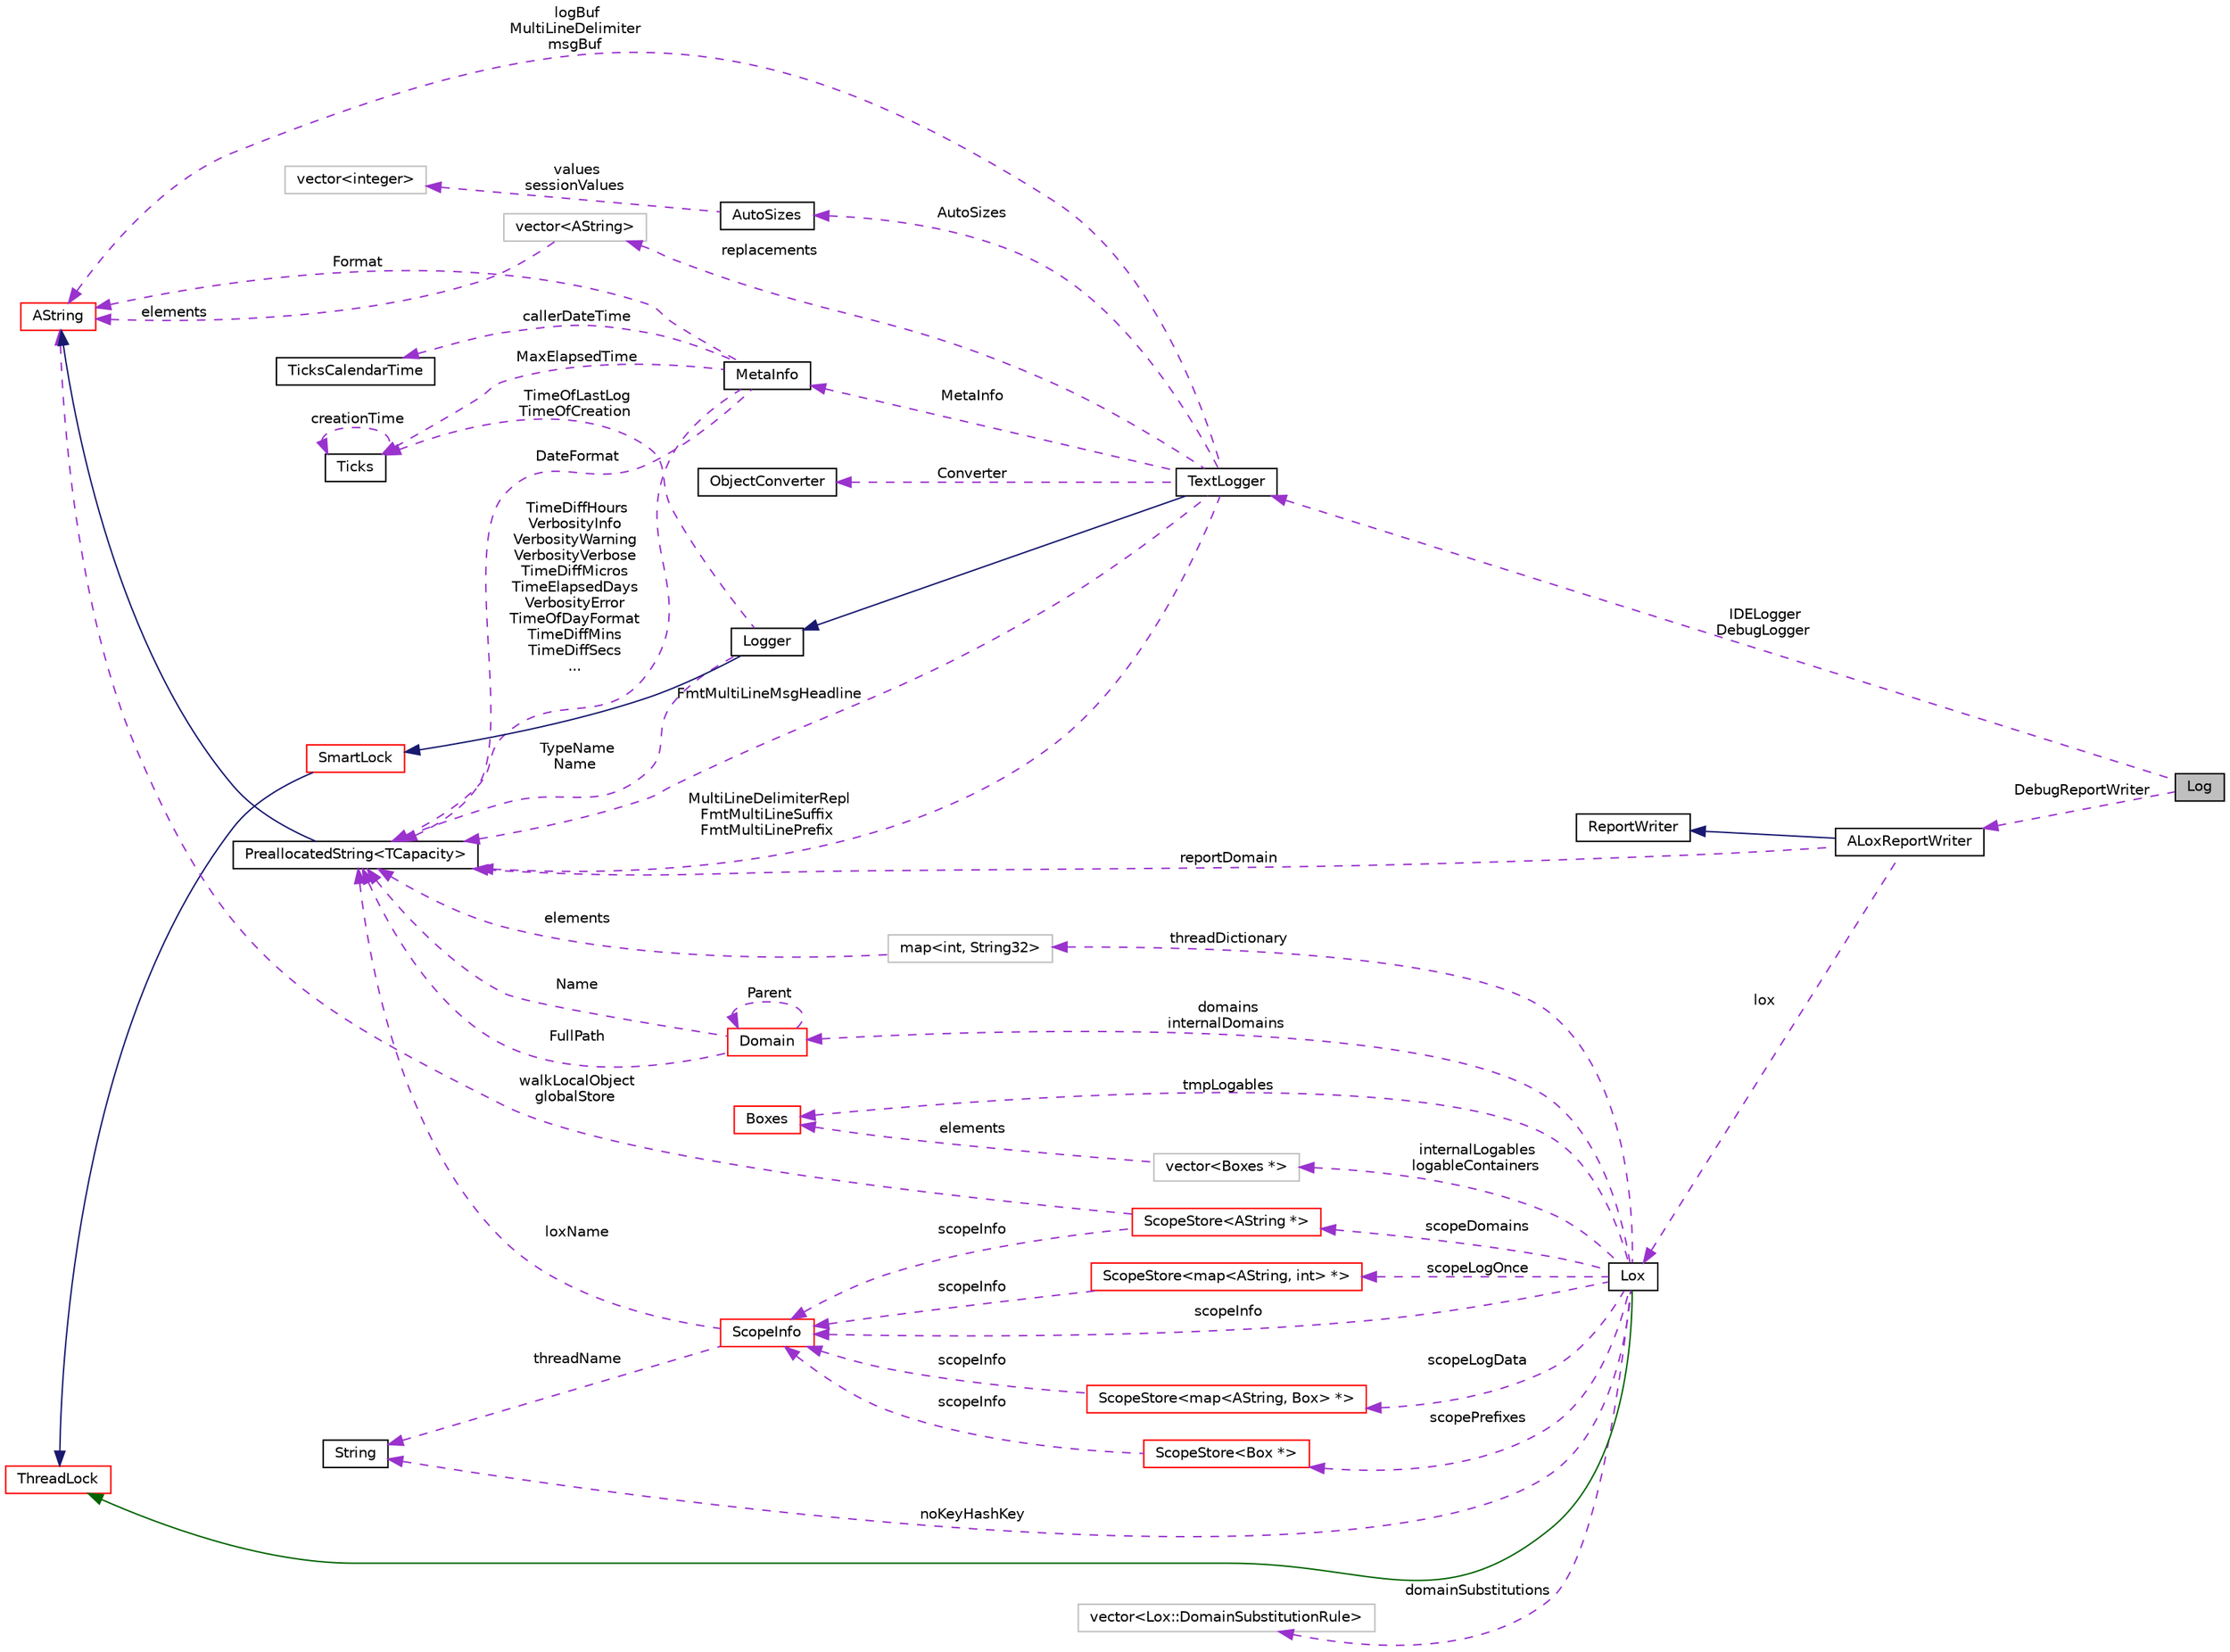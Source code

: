 digraph "Log"
{
  edge [fontname="Helvetica",fontsize="10",labelfontname="Helvetica",labelfontsize="10"];
  node [fontname="Helvetica",fontsize="10",shape=record];
  rankdir="LR";
  Node1 [label="Log",height=0.2,width=0.4,color="black", fillcolor="grey75", style="filled", fontcolor="black"];
  Node19 [label="vector\<AString\>",height=0.2,width=0.4,color="grey75", fillcolor="white", style="filled"];
  Node24 [label="vector\<integer\>",height=0.2,width=0.4,color="grey75", fillcolor="white", style="filled"];
  Node29 [label="ScopeStore\<map\<AString, Box\> *\>",height=0.2,width=0.4,color="red", fillcolor="white", style="filled",URL="$classaworx_1_1lox_1_1core_1_1ScopeStore.html"];
  Node48 [label="ScopeStore\<AString *\>",height=0.2,width=0.4,color="red", fillcolor="white", style="filled",URL="$classaworx_1_1lox_1_1core_1_1ScopeStore.html"];
  Node52 [label="ScopeStore\<Box *\>",height=0.2,width=0.4,color="red", fillcolor="white", style="filled",URL="$classaworx_1_1lox_1_1core_1_1ScopeStore.html"];
  Node56 [label="map\<int, String32\>",height=0.2,width=0.4,color="grey75", fillcolor="white", style="filled"];
  Node57 [label="vector\<Lox::DomainSubstitutionRule\>",height=0.2,width=0.4,color="grey75", fillcolor="white", style="filled"];
  Node59 [label="ScopeStore\<map\<AString, int\> *\>",height=0.2,width=0.4,color="red", fillcolor="white", style="filled",URL="$classaworx_1_1lox_1_1core_1_1ScopeStore.html"];
  Node64 [label="vector\<Boxes *\>",height=0.2,width=0.4,color="grey75", fillcolor="white", style="filled"];
  Node18 [label="PreallocatedString\<TCapacity\>",height=0.2,width=0.4,color="black", fillcolor="white", style="filled",URL="$classaworx_1_1lib_1_1strings_1_1PreallocatedString.html"];
  Node2 -> Node1 [dir="back",color="darkorchid3",fontsize="10",style="dashed",label=" IDELogger\nDebugLogger" ,fontname="Helvetica"];
  Node3 -> Node2 [dir="back",color="midnightblue",fontsize="10",style="solid",fontname="Helvetica"];
  Node4 -> Node3 [dir="back",color="midnightblue",fontsize="10",style="solid",fontname="Helvetica"];
  Node5 -> Node4 [dir="back",color="midnightblue",fontsize="10",style="solid",fontname="Helvetica"];
  Node5 -> Node28 [dir="back",color="darkgreen",fontsize="10",style="solid",fontname="Helvetica"];
  Node8 -> Node28 [dir="back",color="darkorchid3",fontsize="10",style="dashed",label=" noKeyHashKey" ,fontname="Helvetica"];
  Node8 -> Node30 [dir="back",color="darkorchid3",fontsize="10",style="dashed",label=" threadName" ,fontname="Helvetica"];
  Node13 -> Node2 [dir="back",color="darkorchid3",fontsize="10",style="dashed",label=" logBuf\nMultiLineDelimiter\nmsgBuf" ,fontname="Helvetica"];
  Node13 -> Node18 [dir="back",color="midnightblue",fontsize="10",style="solid",fontname="Helvetica"];
  Node13 -> Node19 [dir="back",color="darkorchid3",fontsize="10",style="dashed",label=" elements" ,fontname="Helvetica"];
  Node13 -> Node21 [dir="back",color="darkorchid3",fontsize="10",style="dashed",label=" Format" ,fontname="Helvetica"];
  Node13 -> Node48 [dir="back",color="darkorchid3",fontsize="10",style="dashed",label=" walkLocalObject\nglobalStore" ,fontname="Helvetica"];
  Node17 -> Node3 [dir="back",color="darkorchid3",fontsize="10",style="dashed",label=" TimeOfLastLog\nTimeOfCreation" ,fontname="Helvetica"];
  Node17 -> Node17 [dir="back",color="darkorchid3",fontsize="10",style="dashed",label=" creationTime" ,fontname="Helvetica"];
  Node17 -> Node21 [dir="back",color="darkorchid3",fontsize="10",style="dashed",label=" MaxElapsedTime" ,fontname="Helvetica"];
  Node18 -> Node2 [dir="back",color="darkorchid3",fontsize="10",style="dashed",label=" MultiLineDelimiterRepl\nFmtMultiLineSuffix\nFmtMultiLinePrefix" ,fontname="Helvetica"];
  Node18 -> Node2 [dir="back",color="darkorchid3",fontsize="10",style="dashed",label=" FmtMultiLineMsgHeadline" ,fontname="Helvetica"];
  Node18 -> Node3 [dir="back",color="darkorchid3",fontsize="10",style="dashed",label=" TypeName\nName" ,fontname="Helvetica"];
  Node18 -> Node21 [dir="back",color="darkorchid3",fontsize="10",style="dashed",label=" DateFormat" ,fontname="Helvetica"];
  Node18 -> Node21 [dir="back",color="darkorchid3",fontsize="10",style="dashed",label=" TimeDiffHours\nVerbosityInfo\nVerbosityWarning\nVerbosityVerbose\nTimeDiffMicros\nTimeElapsedDays\nVerbosityError\nTimeOfDayFormat\nTimeDiffMins\nTimeDiffSecs\n..." ,fontname="Helvetica"];
  Node18 -> Node26 [dir="back",color="darkorchid3",fontsize="10",style="dashed",label=" reportDomain" ,fontname="Helvetica"];
  Node18 -> Node30 [dir="back",color="darkorchid3",fontsize="10",style="dashed",label=" loxName" ,fontname="Helvetica"];
  Node18 -> Node56 [dir="back",color="darkorchid3",fontsize="10",style="dashed",label=" elements" ,fontname="Helvetica"];
  Node18 -> Node67 [dir="back",color="darkorchid3",fontsize="10",style="dashed",label=" Name" ,fontname="Helvetica"];
  Node18 -> Node67 [dir="back",color="darkorchid3",fontsize="10",style="dashed",label=" FullPath" ,fontname="Helvetica"];
  Node19 -> Node2 [dir="back",color="darkorchid3",fontsize="10",style="dashed",label=" replacements" ,fontname="Helvetica"];
  Node21 -> Node2 [dir="back",color="darkorchid3",fontsize="10",style="dashed",label=" MetaInfo" ,fontname="Helvetica"];
  Node22 -> Node21 [dir="back",color="darkorchid3",fontsize="10",style="dashed",label=" callerDateTime" ,fontname="Helvetica"];
  Node23 -> Node2 [dir="back",color="darkorchid3",fontsize="10",style="dashed",label=" AutoSizes" ,fontname="Helvetica"];
  Node24 -> Node23 [dir="back",color="darkorchid3",fontsize="10",style="dashed",label=" values\nsessionValues" ,fontname="Helvetica"];
  Node25 -> Node2 [dir="back",color="darkorchid3",fontsize="10",style="dashed",label=" Converter" ,fontname="Helvetica"];
  Node26 -> Node1 [dir="back",color="darkorchid3",fontsize="10",style="dashed",label=" DebugReportWriter" ,fontname="Helvetica"];
  Node27 -> Node26 [dir="back",color="midnightblue",fontsize="10",style="solid",fontname="Helvetica"];
  Node28 -> Node26 [dir="back",color="darkorchid3",fontsize="10",style="dashed",label=" lox" ,fontname="Helvetica"];
  Node29 -> Node28 [dir="back",color="darkorchid3",fontsize="10",style="dashed",label=" scopeLogData" ,fontname="Helvetica"];
  Node30 -> Node28 [dir="back",color="darkorchid3",fontsize="10",style="dashed",label=" scopeInfo" ,fontname="Helvetica"];
  Node30 -> Node29 [dir="back",color="darkorchid3",fontsize="10",style="dashed",label=" scopeInfo" ,fontname="Helvetica"];
  Node30 -> Node48 [dir="back",color="darkorchid3",fontsize="10",style="dashed",label=" scopeInfo" ,fontname="Helvetica"];
  Node30 -> Node52 [dir="back",color="darkorchid3",fontsize="10",style="dashed",label=" scopeInfo" ,fontname="Helvetica"];
  Node30 -> Node59 [dir="back",color="darkorchid3",fontsize="10",style="dashed",label=" scopeInfo" ,fontname="Helvetica"];
  Node48 -> Node28 [dir="back",color="darkorchid3",fontsize="10",style="dashed",label=" scopeDomains" ,fontname="Helvetica"];
  Node52 -> Node28 [dir="back",color="darkorchid3",fontsize="10",style="dashed",label=" scopePrefixes" ,fontname="Helvetica"];
  Node56 -> Node28 [dir="back",color="darkorchid3",fontsize="10",style="dashed",label=" threadDictionary" ,fontname="Helvetica"];
  Node57 -> Node28 [dir="back",color="darkorchid3",fontsize="10",style="dashed",label=" domainSubstitutions" ,fontname="Helvetica"];
  Node59 -> Node28 [dir="back",color="darkorchid3",fontsize="10",style="dashed",label=" scopeLogOnce" ,fontname="Helvetica"];
  Node64 -> Node28 [dir="back",color="darkorchid3",fontsize="10",style="dashed",label=" internalLogables\nlogableContainers" ,fontname="Helvetica"];
  Node65 -> Node28 [dir="back",color="darkorchid3",fontsize="10",style="dashed",label=" tmpLogables" ,fontname="Helvetica"];
  Node65 -> Node64 [dir="back",color="darkorchid3",fontsize="10",style="dashed",label=" elements" ,fontname="Helvetica"];
  Node67 -> Node28 [dir="back",color="darkorchid3",fontsize="10",style="dashed",label=" domains\ninternalDomains" ,fontname="Helvetica"];
  Node67 -> Node67 [dir="back",color="darkorchid3",fontsize="10",style="dashed",label=" Parent" ,fontname="Helvetica"];
  Node2 [label="TextLogger",height=0.2,width=0.4,color="black", fillcolor="white", style="filled",URL="$classaworx_1_1lox_1_1core_1_1textlogger_1_1TextLogger.html"];
  Node3 [label="Logger",height=0.2,width=0.4,color="black", fillcolor="white", style="filled",URL="$classaworx_1_1lox_1_1core_1_1Logger.html"];
  Node4 [label="SmartLock",height=0.2,width=0.4,color="red", fillcolor="white", style="filled",URL="$classaworx_1_1lib_1_1threads_1_1SmartLock.html"];
  Node5 [label="ThreadLock",height=0.2,width=0.4,color="red", fillcolor="white", style="filled",URL="$classaworx_1_1lib_1_1threads_1_1ThreadLock.html"];
  Node17 [label="Ticks",height=0.2,width=0.4,color="black", fillcolor="white", style="filled",URL="$classaworx_1_1lib_1_1time_1_1Ticks.html"];
  Node13 [label="AString",height=0.2,width=0.4,color="red", fillcolor="white", style="filled",URL="$classaworx_1_1lib_1_1strings_1_1AString.html"];
  Node21 [label="MetaInfo",height=0.2,width=0.4,color="black", fillcolor="white", style="filled",URL="$classaworx_1_1lox_1_1core_1_1textlogger_1_1MetaInfo.html"];
  Node22 [label="TicksCalendarTime",height=0.2,width=0.4,color="black", fillcolor="white", style="filled",URL="$classaworx_1_1lib_1_1time_1_1TicksCalendarTime.html"];
  Node23 [label="AutoSizes",height=0.2,width=0.4,color="black", fillcolor="white", style="filled",URL="$classaworx_1_1lib_1_1strings_1_1AutoSizes.html"];
  Node25 [label="ObjectConverter",height=0.2,width=0.4,color="black", fillcolor="white", style="filled",URL="$classaworx_1_1lox_1_1core_1_1textlogger_1_1ObjectConverter.html"];
  Node26 [label="ALoxReportWriter",height=0.2,width=0.4,color="black", fillcolor="white", style="filled",URL="$classaworx_1_1lox_1_1ALoxReportWriter.html"];
  Node27 [label="ReportWriter",height=0.2,width=0.4,color="black", fillcolor="white", style="filled",URL="$classaworx_1_1lib_1_1lang_1_1ReportWriter.html"];
  Node28 [label="Lox",height=0.2,width=0.4,color="black", fillcolor="white", style="filled",URL="$classaworx_1_1lox_1_1Lox.html"];
  Node8 [label="String",height=0.2,width=0.4,color="black", fillcolor="white", style="filled",URL="$classaworx_1_1lib_1_1strings_1_1String.html"];
  Node30 [label="ScopeInfo",height=0.2,width=0.4,color="red", fillcolor="white", style="filled",URL="$classaworx_1_1lox_1_1core_1_1ScopeInfo.html"];
  Node65 [label="Boxes",height=0.2,width=0.4,color="red", fillcolor="white", style="filled",URL="$classaworx_1_1lib_1_1boxing_1_1Boxes.html"];
  Node67 [label="Domain",height=0.2,width=0.4,color="red", fillcolor="white", style="filled",URL="$classaworx_1_1lox_1_1core_1_1Domain.html"];
}

